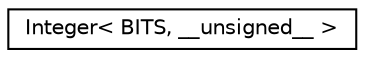 digraph "Graphical Class Hierarchy"
{
 // LATEX_PDF_SIZE
  edge [fontname="Helvetica",fontsize="10",labelfontname="Helvetica",labelfontsize="10"];
  node [fontname="Helvetica",fontsize="10",shape=record];
  rankdir="LR";
  Node0 [label="Integer\< BITS, __unsigned__ \>",height=0.2,width=0.4,color="black", fillcolor="white", style="filled",URL="$classInteger.html",tooltip=" "];
}
